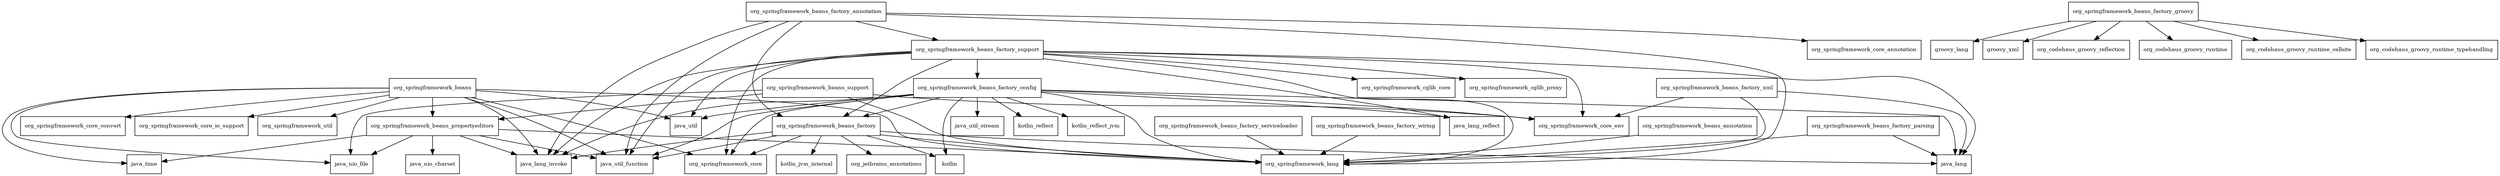 digraph spring_beans_5_0_0_BUILD_SNAPSHOT_package_dependencies {
  node [shape = box, fontsize=10.0];
  org_springframework_beans -> java_lang_invoke;
  org_springframework_beans -> java_nio_file;
  org_springframework_beans -> java_time;
  org_springframework_beans -> java_util;
  org_springframework_beans -> java_util_function;
  org_springframework_beans -> org_springframework_beans_propertyeditors;
  org_springframework_beans -> org_springframework_core;
  org_springframework_beans -> org_springframework_core_convert;
  org_springframework_beans -> org_springframework_core_io_support;
  org_springframework_beans -> org_springframework_lang;
  org_springframework_beans -> org_springframework_util;
  org_springframework_beans_annotation -> org_springframework_lang;
  org_springframework_beans_factory -> java_lang;
  org_springframework_beans_factory -> java_lang_invoke;
  org_springframework_beans_factory -> java_util_function;
  org_springframework_beans_factory -> kotlin;
  org_springframework_beans_factory -> kotlin_jvm_internal;
  org_springframework_beans_factory -> org_jetbrains_annotations;
  org_springframework_beans_factory -> org_springframework_core;
  org_springframework_beans_factory -> org_springframework_lang;
  org_springframework_beans_factory_annotation -> java_lang_invoke;
  org_springframework_beans_factory_annotation -> java_util_function;
  org_springframework_beans_factory_annotation -> org_springframework_beans_factory;
  org_springframework_beans_factory_annotation -> org_springframework_beans_factory_support;
  org_springframework_beans_factory_annotation -> org_springframework_core_annotation;
  org_springframework_beans_factory_annotation -> org_springframework_lang;
  org_springframework_beans_factory_config -> java_lang;
  org_springframework_beans_factory_config -> java_lang_invoke;
  org_springframework_beans_factory_config -> java_lang_reflect;
  org_springframework_beans_factory_config -> java_util;
  org_springframework_beans_factory_config -> java_util_function;
  org_springframework_beans_factory_config -> java_util_stream;
  org_springframework_beans_factory_config -> kotlin;
  org_springframework_beans_factory_config -> kotlin_reflect;
  org_springframework_beans_factory_config -> kotlin_reflect_jvm;
  org_springframework_beans_factory_config -> org_springframework_beans_factory;
  org_springframework_beans_factory_config -> org_springframework_core;
  org_springframework_beans_factory_config -> org_springframework_core_env;
  org_springframework_beans_factory_config -> org_springframework_lang;
  org_springframework_beans_factory_groovy -> groovy_lang;
  org_springframework_beans_factory_groovy -> groovy_xml;
  org_springframework_beans_factory_groovy -> org_codehaus_groovy_reflection;
  org_springframework_beans_factory_groovy -> org_codehaus_groovy_runtime;
  org_springframework_beans_factory_groovy -> org_codehaus_groovy_runtime_callsite;
  org_springframework_beans_factory_groovy -> org_codehaus_groovy_runtime_typehandling;
  org_springframework_beans_factory_parsing -> java_lang;
  org_springframework_beans_factory_parsing -> org_springframework_lang;
  org_springframework_beans_factory_serviceloader -> org_springframework_lang;
  org_springframework_beans_factory_support -> java_lang;
  org_springframework_beans_factory_support -> java_lang_invoke;
  org_springframework_beans_factory_support -> java_lang_reflect;
  org_springframework_beans_factory_support -> java_util;
  org_springframework_beans_factory_support -> java_util_function;
  org_springframework_beans_factory_support -> org_springframework_beans_factory;
  org_springframework_beans_factory_support -> org_springframework_beans_factory_config;
  org_springframework_beans_factory_support -> org_springframework_cglib_core;
  org_springframework_beans_factory_support -> org_springframework_cglib_proxy;
  org_springframework_beans_factory_support -> org_springframework_core;
  org_springframework_beans_factory_support -> org_springframework_core_env;
  org_springframework_beans_factory_support -> org_springframework_lang;
  org_springframework_beans_factory_wiring -> org_springframework_lang;
  org_springframework_beans_factory_xml -> java_lang;
  org_springframework_beans_factory_xml -> org_springframework_core_env;
  org_springframework_beans_factory_xml -> org_springframework_lang;
  org_springframework_beans_propertyeditors -> java_lang_invoke;
  org_springframework_beans_propertyeditors -> java_nio_charset;
  org_springframework_beans_propertyeditors -> java_nio_file;
  org_springframework_beans_propertyeditors -> java_time;
  org_springframework_beans_propertyeditors -> java_util_function;
  org_springframework_beans_propertyeditors -> org_springframework_lang;
  org_springframework_beans_support -> java_nio_file;
  org_springframework_beans_support -> org_springframework_beans_propertyeditors;
  org_springframework_beans_support -> org_springframework_core_env;
  org_springframework_beans_support -> org_springframework_lang;
}
